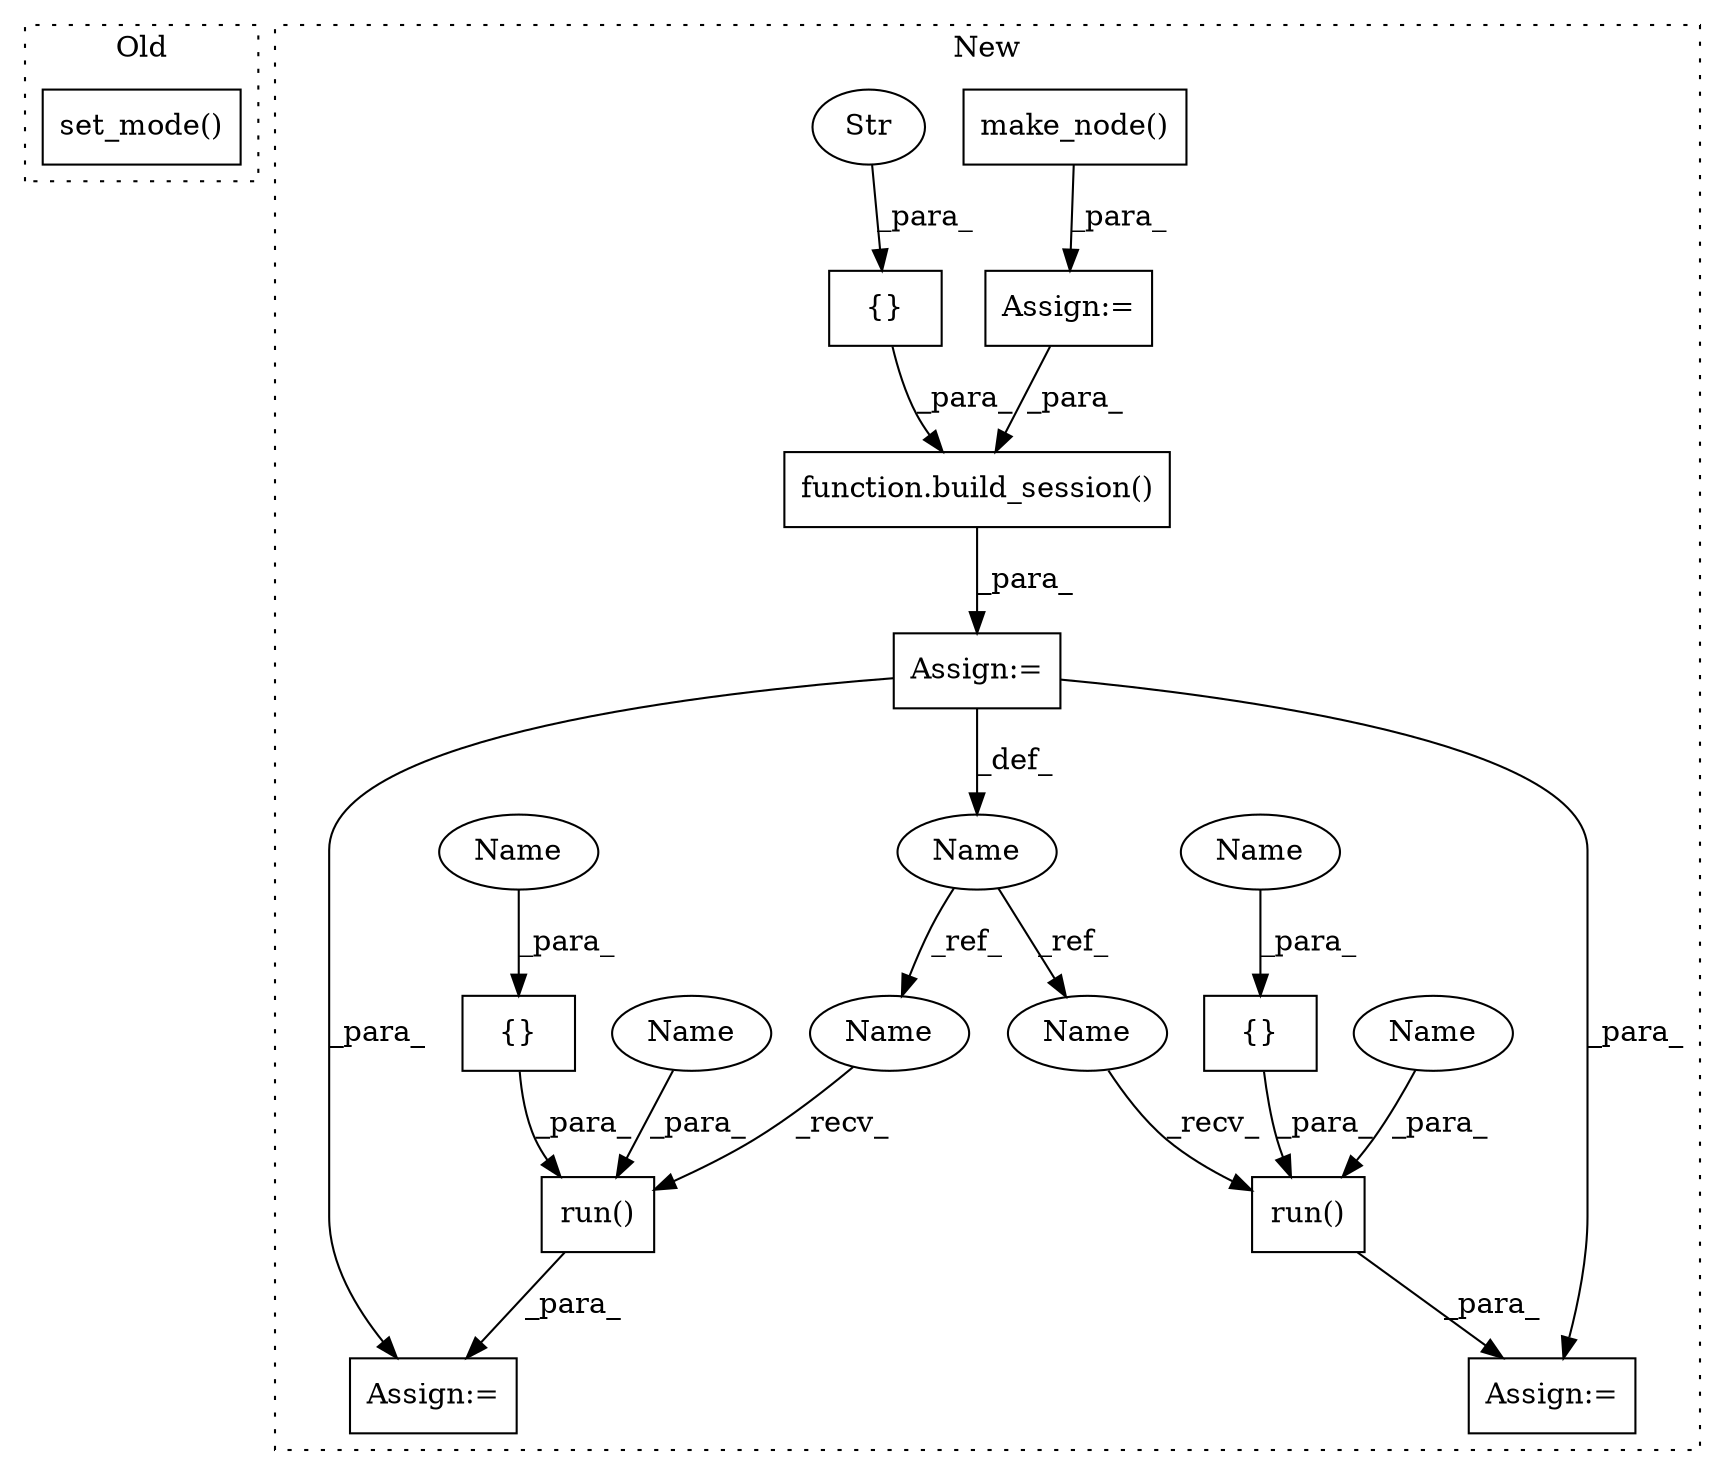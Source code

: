 digraph G {
subgraph cluster0 {
1 [label="set_mode()" a="75" s="4011,4052" l="15,1" shape="box"];
label = "Old";
style="dotted";
}
subgraph cluster1 {
2 [label="run()" a="75" s="10496,10534" l="12,1" shape="box"];
3 [label="make_node()" a="75" s="9790,9814" l="17,138" shape="box"];
4 [label="{}" a="59" s="10060,10083" l="1,0" shape="box"];
5 [label="Str" a="66" s="10061" l="22" shape="ellipse"];
6 [label="{}" a="95" s="10514,10533" l="1,1" shape="box"];
7 [label="Assign:=" a="68" s="10036" l="3" shape="box"];
8 [label="Assign:=" a="68" s="9966" l="3" shape="box"];
9 [label="Assign:=" a="68" s="10493" l="3" shape="box"];
10 [label="function.build_session()" a="75" s="10039,10084" l="14,1" shape="box"];
11 [label="{}" a="95" s="10819,10838" l="1,1" shape="box"];
12 [label="run()" a="75" s="10801,10839" l="12,1" shape="box"];
13 [label="Name" a="87" s="10029" l="7" shape="ellipse"];
14 [label="Assign:=" a="68" s="10798" l="3" shape="box"];
15 [label="Name" a="87" s="10801" l="7" shape="ellipse"];
16 [label="Name" a="87" s="10496" l="7" shape="ellipse"];
17 [label="Name" a="87" s="10508" l="4" shape="ellipse"];
18 [label="Name" a="87" s="10813" l="4" shape="ellipse"];
19 [label="Name" a="87" s="10514,10533" l="1,1" shape="ellipse"];
20 [label="Name" a="87" s="10819,10838" l="1,1" shape="ellipse"];
label = "New";
style="dotted";
}
2 -> 9 [label="_para_"];
3 -> 8 [label="_para_"];
4 -> 10 [label="_para_"];
5 -> 4 [label="_para_"];
6 -> 2 [label="_para_"];
7 -> 14 [label="_para_"];
7 -> 9 [label="_para_"];
7 -> 13 [label="_def_"];
8 -> 10 [label="_para_"];
10 -> 7 [label="_para_"];
11 -> 12 [label="_para_"];
12 -> 14 [label="_para_"];
13 -> 16 [label="_ref_"];
13 -> 15 [label="_ref_"];
15 -> 12 [label="_recv_"];
16 -> 2 [label="_recv_"];
17 -> 2 [label="_para_"];
18 -> 12 [label="_para_"];
19 -> 6 [label="_para_"];
20 -> 11 [label="_para_"];
}